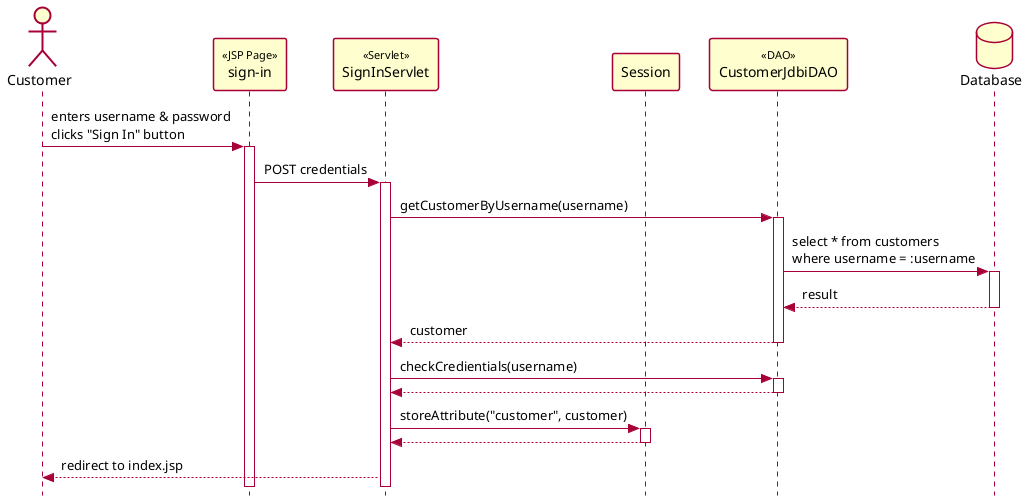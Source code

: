 @startuml

' === Style Tweaks ===
skin rose

skinparam {
  Style StrictUML
  RoundCorner 5
  ParticipantPadding 10
  Padding 2
  SequenceStereotype {
    Font {
      Size 11
      Style plain
    }
  }
  Database {
	BorderColor #A80036
  }
}


' === Actors / Participants ===

actor "Customer" as user
participant "sign-in" as signInPage << JSP Page >>
participant "SignInServlet" as signInServlet <<Servlet>>
participant "Session" as session
participant "CustomerJdbiDAO" as dao << DAO >>
database "Database" as db

' === Interactions ===

user -> signInPage++ : enters username & password\nclicks "Sign In" button

signInPage -> signInServlet++ : POST credentials

signInServlet -> dao++ : getCustomerByUsername(username)
dao -> db++ : select * from customers\nwhere username = :username
return result
return customer

signInServlet -> dao++ : checkCredientials(username)
return

signInServlet -> session++ : storeAttribute("customer", customer)
return

signInServlet --> user : redirect to index.jsp

@enduml
